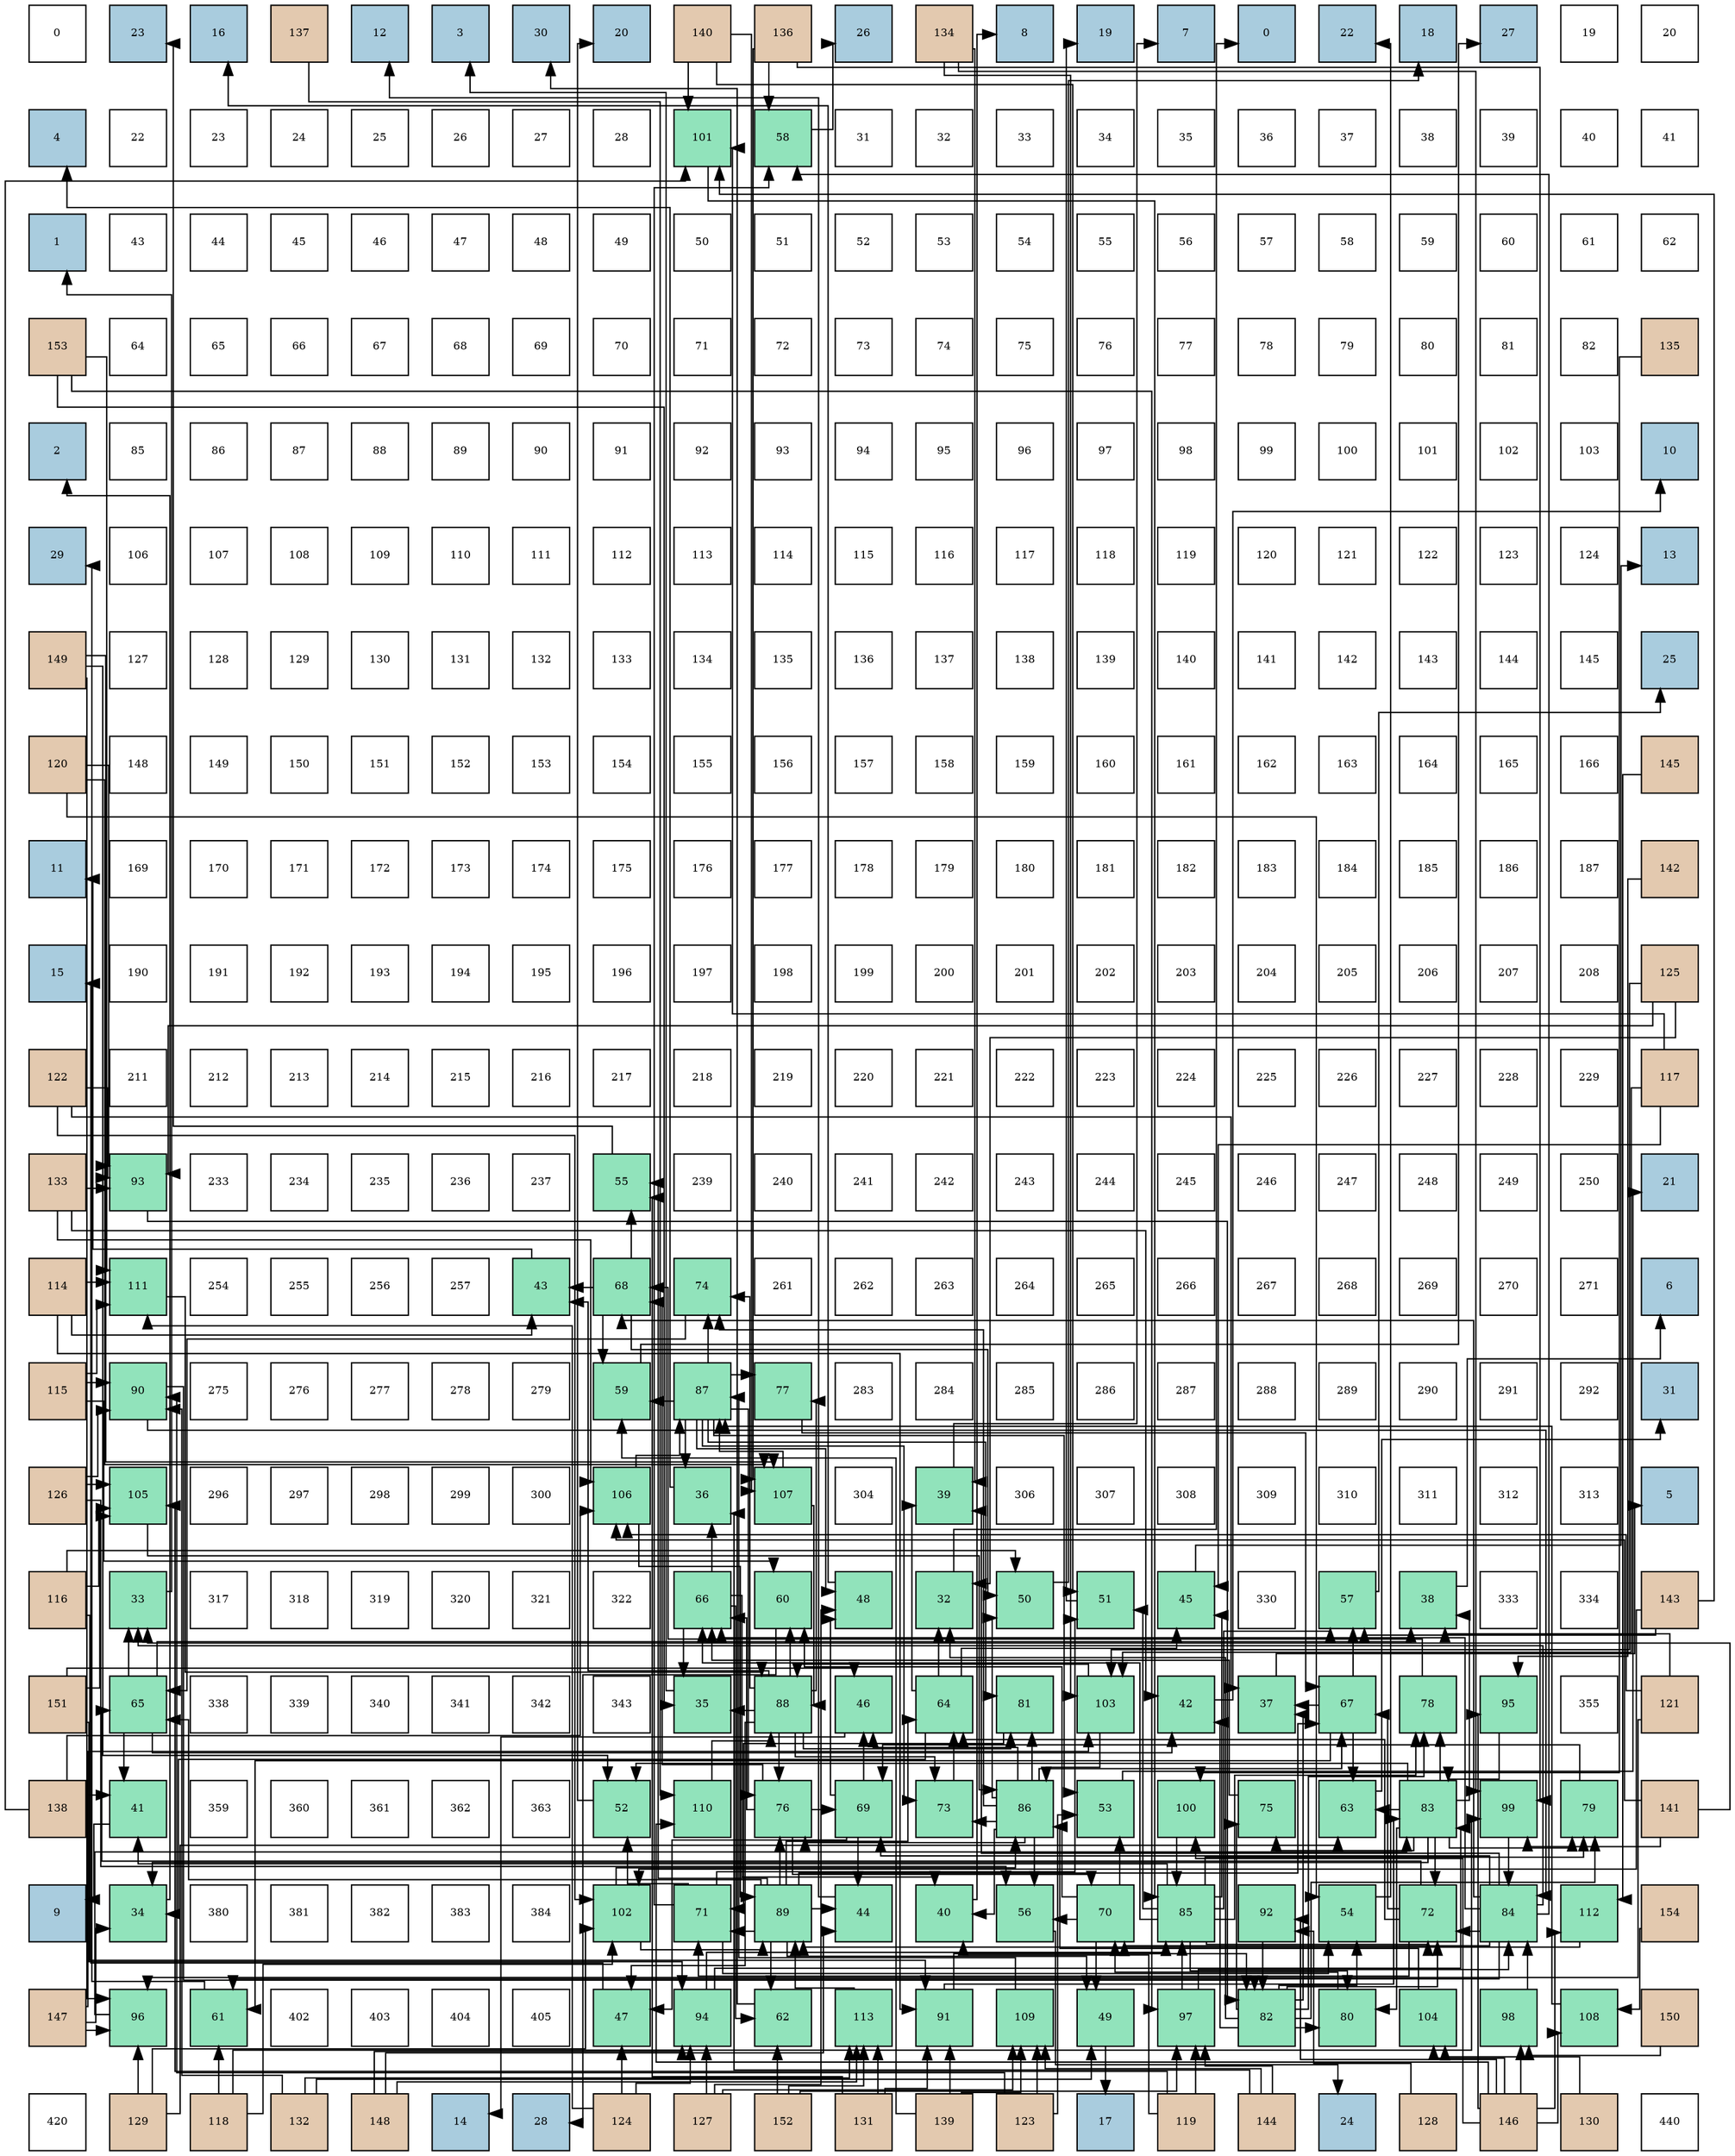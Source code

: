 digraph layout{
 rankdir=TB;
 splines=ortho;
 node [style=filled shape=square fixedsize=true width=0.6];
0[label="0", fontsize=8, fillcolor="#ffffff"];
1[label="23", fontsize=8, fillcolor="#a9ccde"];
2[label="16", fontsize=8, fillcolor="#a9ccde"];
3[label="137", fontsize=8, fillcolor="#e3c9af"];
4[label="12", fontsize=8, fillcolor="#a9ccde"];
5[label="3", fontsize=8, fillcolor="#a9ccde"];
6[label="30", fontsize=8, fillcolor="#a9ccde"];
7[label="20", fontsize=8, fillcolor="#a9ccde"];
8[label="140", fontsize=8, fillcolor="#e3c9af"];
9[label="136", fontsize=8, fillcolor="#e3c9af"];
10[label="26", fontsize=8, fillcolor="#a9ccde"];
11[label="134", fontsize=8, fillcolor="#e3c9af"];
12[label="8", fontsize=8, fillcolor="#a9ccde"];
13[label="19", fontsize=8, fillcolor="#a9ccde"];
14[label="7", fontsize=8, fillcolor="#a9ccde"];
15[label="0", fontsize=8, fillcolor="#a9ccde"];
16[label="22", fontsize=8, fillcolor="#a9ccde"];
17[label="18", fontsize=8, fillcolor="#a9ccde"];
18[label="27", fontsize=8, fillcolor="#a9ccde"];
19[label="19", fontsize=8, fillcolor="#ffffff"];
20[label="20", fontsize=8, fillcolor="#ffffff"];
21[label="4", fontsize=8, fillcolor="#a9ccde"];
22[label="22", fontsize=8, fillcolor="#ffffff"];
23[label="23", fontsize=8, fillcolor="#ffffff"];
24[label="24", fontsize=8, fillcolor="#ffffff"];
25[label="25", fontsize=8, fillcolor="#ffffff"];
26[label="26", fontsize=8, fillcolor="#ffffff"];
27[label="27", fontsize=8, fillcolor="#ffffff"];
28[label="28", fontsize=8, fillcolor="#ffffff"];
29[label="101", fontsize=8, fillcolor="#91e3bb"];
30[label="58", fontsize=8, fillcolor="#91e3bb"];
31[label="31", fontsize=8, fillcolor="#ffffff"];
32[label="32", fontsize=8, fillcolor="#ffffff"];
33[label="33", fontsize=8, fillcolor="#ffffff"];
34[label="34", fontsize=8, fillcolor="#ffffff"];
35[label="35", fontsize=8, fillcolor="#ffffff"];
36[label="36", fontsize=8, fillcolor="#ffffff"];
37[label="37", fontsize=8, fillcolor="#ffffff"];
38[label="38", fontsize=8, fillcolor="#ffffff"];
39[label="39", fontsize=8, fillcolor="#ffffff"];
40[label="40", fontsize=8, fillcolor="#ffffff"];
41[label="41", fontsize=8, fillcolor="#ffffff"];
42[label="1", fontsize=8, fillcolor="#a9ccde"];
43[label="43", fontsize=8, fillcolor="#ffffff"];
44[label="44", fontsize=8, fillcolor="#ffffff"];
45[label="45", fontsize=8, fillcolor="#ffffff"];
46[label="46", fontsize=8, fillcolor="#ffffff"];
47[label="47", fontsize=8, fillcolor="#ffffff"];
48[label="48", fontsize=8, fillcolor="#ffffff"];
49[label="49", fontsize=8, fillcolor="#ffffff"];
50[label="50", fontsize=8, fillcolor="#ffffff"];
51[label="51", fontsize=8, fillcolor="#ffffff"];
52[label="52", fontsize=8, fillcolor="#ffffff"];
53[label="53", fontsize=8, fillcolor="#ffffff"];
54[label="54", fontsize=8, fillcolor="#ffffff"];
55[label="55", fontsize=8, fillcolor="#ffffff"];
56[label="56", fontsize=8, fillcolor="#ffffff"];
57[label="57", fontsize=8, fillcolor="#ffffff"];
58[label="58", fontsize=8, fillcolor="#ffffff"];
59[label="59", fontsize=8, fillcolor="#ffffff"];
60[label="60", fontsize=8, fillcolor="#ffffff"];
61[label="61", fontsize=8, fillcolor="#ffffff"];
62[label="62", fontsize=8, fillcolor="#ffffff"];
63[label="153", fontsize=8, fillcolor="#e3c9af"];
64[label="64", fontsize=8, fillcolor="#ffffff"];
65[label="65", fontsize=8, fillcolor="#ffffff"];
66[label="66", fontsize=8, fillcolor="#ffffff"];
67[label="67", fontsize=8, fillcolor="#ffffff"];
68[label="68", fontsize=8, fillcolor="#ffffff"];
69[label="69", fontsize=8, fillcolor="#ffffff"];
70[label="70", fontsize=8, fillcolor="#ffffff"];
71[label="71", fontsize=8, fillcolor="#ffffff"];
72[label="72", fontsize=8, fillcolor="#ffffff"];
73[label="73", fontsize=8, fillcolor="#ffffff"];
74[label="74", fontsize=8, fillcolor="#ffffff"];
75[label="75", fontsize=8, fillcolor="#ffffff"];
76[label="76", fontsize=8, fillcolor="#ffffff"];
77[label="77", fontsize=8, fillcolor="#ffffff"];
78[label="78", fontsize=8, fillcolor="#ffffff"];
79[label="79", fontsize=8, fillcolor="#ffffff"];
80[label="80", fontsize=8, fillcolor="#ffffff"];
81[label="81", fontsize=8, fillcolor="#ffffff"];
82[label="82", fontsize=8, fillcolor="#ffffff"];
83[label="135", fontsize=8, fillcolor="#e3c9af"];
84[label="2", fontsize=8, fillcolor="#a9ccde"];
85[label="85", fontsize=8, fillcolor="#ffffff"];
86[label="86", fontsize=8, fillcolor="#ffffff"];
87[label="87", fontsize=8, fillcolor="#ffffff"];
88[label="88", fontsize=8, fillcolor="#ffffff"];
89[label="89", fontsize=8, fillcolor="#ffffff"];
90[label="90", fontsize=8, fillcolor="#ffffff"];
91[label="91", fontsize=8, fillcolor="#ffffff"];
92[label="92", fontsize=8, fillcolor="#ffffff"];
93[label="93", fontsize=8, fillcolor="#ffffff"];
94[label="94", fontsize=8, fillcolor="#ffffff"];
95[label="95", fontsize=8, fillcolor="#ffffff"];
96[label="96", fontsize=8, fillcolor="#ffffff"];
97[label="97", fontsize=8, fillcolor="#ffffff"];
98[label="98", fontsize=8, fillcolor="#ffffff"];
99[label="99", fontsize=8, fillcolor="#ffffff"];
100[label="100", fontsize=8, fillcolor="#ffffff"];
101[label="101", fontsize=8, fillcolor="#ffffff"];
102[label="102", fontsize=8, fillcolor="#ffffff"];
103[label="103", fontsize=8, fillcolor="#ffffff"];
104[label="10", fontsize=8, fillcolor="#a9ccde"];
105[label="29", fontsize=8, fillcolor="#a9ccde"];
106[label="106", fontsize=8, fillcolor="#ffffff"];
107[label="107", fontsize=8, fillcolor="#ffffff"];
108[label="108", fontsize=8, fillcolor="#ffffff"];
109[label="109", fontsize=8, fillcolor="#ffffff"];
110[label="110", fontsize=8, fillcolor="#ffffff"];
111[label="111", fontsize=8, fillcolor="#ffffff"];
112[label="112", fontsize=8, fillcolor="#ffffff"];
113[label="113", fontsize=8, fillcolor="#ffffff"];
114[label="114", fontsize=8, fillcolor="#ffffff"];
115[label="115", fontsize=8, fillcolor="#ffffff"];
116[label="116", fontsize=8, fillcolor="#ffffff"];
117[label="117", fontsize=8, fillcolor="#ffffff"];
118[label="118", fontsize=8, fillcolor="#ffffff"];
119[label="119", fontsize=8, fillcolor="#ffffff"];
120[label="120", fontsize=8, fillcolor="#ffffff"];
121[label="121", fontsize=8, fillcolor="#ffffff"];
122[label="122", fontsize=8, fillcolor="#ffffff"];
123[label="123", fontsize=8, fillcolor="#ffffff"];
124[label="124", fontsize=8, fillcolor="#ffffff"];
125[label="13", fontsize=8, fillcolor="#a9ccde"];
126[label="149", fontsize=8, fillcolor="#e3c9af"];
127[label="127", fontsize=8, fillcolor="#ffffff"];
128[label="128", fontsize=8, fillcolor="#ffffff"];
129[label="129", fontsize=8, fillcolor="#ffffff"];
130[label="130", fontsize=8, fillcolor="#ffffff"];
131[label="131", fontsize=8, fillcolor="#ffffff"];
132[label="132", fontsize=8, fillcolor="#ffffff"];
133[label="133", fontsize=8, fillcolor="#ffffff"];
134[label="134", fontsize=8, fillcolor="#ffffff"];
135[label="135", fontsize=8, fillcolor="#ffffff"];
136[label="136", fontsize=8, fillcolor="#ffffff"];
137[label="137", fontsize=8, fillcolor="#ffffff"];
138[label="138", fontsize=8, fillcolor="#ffffff"];
139[label="139", fontsize=8, fillcolor="#ffffff"];
140[label="140", fontsize=8, fillcolor="#ffffff"];
141[label="141", fontsize=8, fillcolor="#ffffff"];
142[label="142", fontsize=8, fillcolor="#ffffff"];
143[label="143", fontsize=8, fillcolor="#ffffff"];
144[label="144", fontsize=8, fillcolor="#ffffff"];
145[label="145", fontsize=8, fillcolor="#ffffff"];
146[label="25", fontsize=8, fillcolor="#a9ccde"];
147[label="120", fontsize=8, fillcolor="#e3c9af"];
148[label="148", fontsize=8, fillcolor="#ffffff"];
149[label="149", fontsize=8, fillcolor="#ffffff"];
150[label="150", fontsize=8, fillcolor="#ffffff"];
151[label="151", fontsize=8, fillcolor="#ffffff"];
152[label="152", fontsize=8, fillcolor="#ffffff"];
153[label="153", fontsize=8, fillcolor="#ffffff"];
154[label="154", fontsize=8, fillcolor="#ffffff"];
155[label="155", fontsize=8, fillcolor="#ffffff"];
156[label="156", fontsize=8, fillcolor="#ffffff"];
157[label="157", fontsize=8, fillcolor="#ffffff"];
158[label="158", fontsize=8, fillcolor="#ffffff"];
159[label="159", fontsize=8, fillcolor="#ffffff"];
160[label="160", fontsize=8, fillcolor="#ffffff"];
161[label="161", fontsize=8, fillcolor="#ffffff"];
162[label="162", fontsize=8, fillcolor="#ffffff"];
163[label="163", fontsize=8, fillcolor="#ffffff"];
164[label="164", fontsize=8, fillcolor="#ffffff"];
165[label="165", fontsize=8, fillcolor="#ffffff"];
166[label="166", fontsize=8, fillcolor="#ffffff"];
167[label="145", fontsize=8, fillcolor="#e3c9af"];
168[label="11", fontsize=8, fillcolor="#a9ccde"];
169[label="169", fontsize=8, fillcolor="#ffffff"];
170[label="170", fontsize=8, fillcolor="#ffffff"];
171[label="171", fontsize=8, fillcolor="#ffffff"];
172[label="172", fontsize=8, fillcolor="#ffffff"];
173[label="173", fontsize=8, fillcolor="#ffffff"];
174[label="174", fontsize=8, fillcolor="#ffffff"];
175[label="175", fontsize=8, fillcolor="#ffffff"];
176[label="176", fontsize=8, fillcolor="#ffffff"];
177[label="177", fontsize=8, fillcolor="#ffffff"];
178[label="178", fontsize=8, fillcolor="#ffffff"];
179[label="179", fontsize=8, fillcolor="#ffffff"];
180[label="180", fontsize=8, fillcolor="#ffffff"];
181[label="181", fontsize=8, fillcolor="#ffffff"];
182[label="182", fontsize=8, fillcolor="#ffffff"];
183[label="183", fontsize=8, fillcolor="#ffffff"];
184[label="184", fontsize=8, fillcolor="#ffffff"];
185[label="185", fontsize=8, fillcolor="#ffffff"];
186[label="186", fontsize=8, fillcolor="#ffffff"];
187[label="187", fontsize=8, fillcolor="#ffffff"];
188[label="142", fontsize=8, fillcolor="#e3c9af"];
189[label="15", fontsize=8, fillcolor="#a9ccde"];
190[label="190", fontsize=8, fillcolor="#ffffff"];
191[label="191", fontsize=8, fillcolor="#ffffff"];
192[label="192", fontsize=8, fillcolor="#ffffff"];
193[label="193", fontsize=8, fillcolor="#ffffff"];
194[label="194", fontsize=8, fillcolor="#ffffff"];
195[label="195", fontsize=8, fillcolor="#ffffff"];
196[label="196", fontsize=8, fillcolor="#ffffff"];
197[label="197", fontsize=8, fillcolor="#ffffff"];
198[label="198", fontsize=8, fillcolor="#ffffff"];
199[label="199", fontsize=8, fillcolor="#ffffff"];
200[label="200", fontsize=8, fillcolor="#ffffff"];
201[label="201", fontsize=8, fillcolor="#ffffff"];
202[label="202", fontsize=8, fillcolor="#ffffff"];
203[label="203", fontsize=8, fillcolor="#ffffff"];
204[label="204", fontsize=8, fillcolor="#ffffff"];
205[label="205", fontsize=8, fillcolor="#ffffff"];
206[label="206", fontsize=8, fillcolor="#ffffff"];
207[label="207", fontsize=8, fillcolor="#ffffff"];
208[label="208", fontsize=8, fillcolor="#ffffff"];
209[label="125", fontsize=8, fillcolor="#e3c9af"];
210[label="122", fontsize=8, fillcolor="#e3c9af"];
211[label="211", fontsize=8, fillcolor="#ffffff"];
212[label="212", fontsize=8, fillcolor="#ffffff"];
213[label="213", fontsize=8, fillcolor="#ffffff"];
214[label="214", fontsize=8, fillcolor="#ffffff"];
215[label="215", fontsize=8, fillcolor="#ffffff"];
216[label="216", fontsize=8, fillcolor="#ffffff"];
217[label="217", fontsize=8, fillcolor="#ffffff"];
218[label="218", fontsize=8, fillcolor="#ffffff"];
219[label="219", fontsize=8, fillcolor="#ffffff"];
220[label="220", fontsize=8, fillcolor="#ffffff"];
221[label="221", fontsize=8, fillcolor="#ffffff"];
222[label="222", fontsize=8, fillcolor="#ffffff"];
223[label="223", fontsize=8, fillcolor="#ffffff"];
224[label="224", fontsize=8, fillcolor="#ffffff"];
225[label="225", fontsize=8, fillcolor="#ffffff"];
226[label="226", fontsize=8, fillcolor="#ffffff"];
227[label="227", fontsize=8, fillcolor="#ffffff"];
228[label="228", fontsize=8, fillcolor="#ffffff"];
229[label="229", fontsize=8, fillcolor="#ffffff"];
230[label="117", fontsize=8, fillcolor="#e3c9af"];
231[label="133", fontsize=8, fillcolor="#e3c9af"];
232[label="93", fontsize=8, fillcolor="#91e3bb"];
233[label="233", fontsize=8, fillcolor="#ffffff"];
234[label="234", fontsize=8, fillcolor="#ffffff"];
235[label="235", fontsize=8, fillcolor="#ffffff"];
236[label="236", fontsize=8, fillcolor="#ffffff"];
237[label="237", fontsize=8, fillcolor="#ffffff"];
238[label="55", fontsize=8, fillcolor="#91e3bb"];
239[label="239", fontsize=8, fillcolor="#ffffff"];
240[label="240", fontsize=8, fillcolor="#ffffff"];
241[label="241", fontsize=8, fillcolor="#ffffff"];
242[label="242", fontsize=8, fillcolor="#ffffff"];
243[label="243", fontsize=8, fillcolor="#ffffff"];
244[label="244", fontsize=8, fillcolor="#ffffff"];
245[label="245", fontsize=8, fillcolor="#ffffff"];
246[label="246", fontsize=8, fillcolor="#ffffff"];
247[label="247", fontsize=8, fillcolor="#ffffff"];
248[label="248", fontsize=8, fillcolor="#ffffff"];
249[label="249", fontsize=8, fillcolor="#ffffff"];
250[label="250", fontsize=8, fillcolor="#ffffff"];
251[label="21", fontsize=8, fillcolor="#a9ccde"];
252[label="114", fontsize=8, fillcolor="#e3c9af"];
253[label="111", fontsize=8, fillcolor="#91e3bb"];
254[label="254", fontsize=8, fillcolor="#ffffff"];
255[label="255", fontsize=8, fillcolor="#ffffff"];
256[label="256", fontsize=8, fillcolor="#ffffff"];
257[label="257", fontsize=8, fillcolor="#ffffff"];
258[label="43", fontsize=8, fillcolor="#91e3bb"];
259[label="68", fontsize=8, fillcolor="#91e3bb"];
260[label="74", fontsize=8, fillcolor="#91e3bb"];
261[label="261", fontsize=8, fillcolor="#ffffff"];
262[label="262", fontsize=8, fillcolor="#ffffff"];
263[label="263", fontsize=8, fillcolor="#ffffff"];
264[label="264", fontsize=8, fillcolor="#ffffff"];
265[label="265", fontsize=8, fillcolor="#ffffff"];
266[label="266", fontsize=8, fillcolor="#ffffff"];
267[label="267", fontsize=8, fillcolor="#ffffff"];
268[label="268", fontsize=8, fillcolor="#ffffff"];
269[label="269", fontsize=8, fillcolor="#ffffff"];
270[label="270", fontsize=8, fillcolor="#ffffff"];
271[label="271", fontsize=8, fillcolor="#ffffff"];
272[label="6", fontsize=8, fillcolor="#a9ccde"];
273[label="115", fontsize=8, fillcolor="#e3c9af"];
274[label="90", fontsize=8, fillcolor="#91e3bb"];
275[label="275", fontsize=8, fillcolor="#ffffff"];
276[label="276", fontsize=8, fillcolor="#ffffff"];
277[label="277", fontsize=8, fillcolor="#ffffff"];
278[label="278", fontsize=8, fillcolor="#ffffff"];
279[label="279", fontsize=8, fillcolor="#ffffff"];
280[label="59", fontsize=8, fillcolor="#91e3bb"];
281[label="87", fontsize=8, fillcolor="#91e3bb"];
282[label="77", fontsize=8, fillcolor="#91e3bb"];
283[label="283", fontsize=8, fillcolor="#ffffff"];
284[label="284", fontsize=8, fillcolor="#ffffff"];
285[label="285", fontsize=8, fillcolor="#ffffff"];
286[label="286", fontsize=8, fillcolor="#ffffff"];
287[label="287", fontsize=8, fillcolor="#ffffff"];
288[label="288", fontsize=8, fillcolor="#ffffff"];
289[label="289", fontsize=8, fillcolor="#ffffff"];
290[label="290", fontsize=8, fillcolor="#ffffff"];
291[label="291", fontsize=8, fillcolor="#ffffff"];
292[label="292", fontsize=8, fillcolor="#ffffff"];
293[label="31", fontsize=8, fillcolor="#a9ccde"];
294[label="126", fontsize=8, fillcolor="#e3c9af"];
295[label="105", fontsize=8, fillcolor="#91e3bb"];
296[label="296", fontsize=8, fillcolor="#ffffff"];
297[label="297", fontsize=8, fillcolor="#ffffff"];
298[label="298", fontsize=8, fillcolor="#ffffff"];
299[label="299", fontsize=8, fillcolor="#ffffff"];
300[label="300", fontsize=8, fillcolor="#ffffff"];
301[label="106", fontsize=8, fillcolor="#91e3bb"];
302[label="36", fontsize=8, fillcolor="#91e3bb"];
303[label="107", fontsize=8, fillcolor="#91e3bb"];
304[label="304", fontsize=8, fillcolor="#ffffff"];
305[label="39", fontsize=8, fillcolor="#91e3bb"];
306[label="306", fontsize=8, fillcolor="#ffffff"];
307[label="307", fontsize=8, fillcolor="#ffffff"];
308[label="308", fontsize=8, fillcolor="#ffffff"];
309[label="309", fontsize=8, fillcolor="#ffffff"];
310[label="310", fontsize=8, fillcolor="#ffffff"];
311[label="311", fontsize=8, fillcolor="#ffffff"];
312[label="312", fontsize=8, fillcolor="#ffffff"];
313[label="313", fontsize=8, fillcolor="#ffffff"];
314[label="5", fontsize=8, fillcolor="#a9ccde"];
315[label="116", fontsize=8, fillcolor="#e3c9af"];
316[label="33", fontsize=8, fillcolor="#91e3bb"];
317[label="317", fontsize=8, fillcolor="#ffffff"];
318[label="318", fontsize=8, fillcolor="#ffffff"];
319[label="319", fontsize=8, fillcolor="#ffffff"];
320[label="320", fontsize=8, fillcolor="#ffffff"];
321[label="321", fontsize=8, fillcolor="#ffffff"];
322[label="322", fontsize=8, fillcolor="#ffffff"];
323[label="66", fontsize=8, fillcolor="#91e3bb"];
324[label="60", fontsize=8, fillcolor="#91e3bb"];
325[label="48", fontsize=8, fillcolor="#91e3bb"];
326[label="32", fontsize=8, fillcolor="#91e3bb"];
327[label="50", fontsize=8, fillcolor="#91e3bb"];
328[label="51", fontsize=8, fillcolor="#91e3bb"];
329[label="45", fontsize=8, fillcolor="#91e3bb"];
330[label="330", fontsize=8, fillcolor="#ffffff"];
331[label="57", fontsize=8, fillcolor="#91e3bb"];
332[label="38", fontsize=8, fillcolor="#91e3bb"];
333[label="333", fontsize=8, fillcolor="#ffffff"];
334[label="334", fontsize=8, fillcolor="#ffffff"];
335[label="143", fontsize=8, fillcolor="#e3c9af"];
336[label="151", fontsize=8, fillcolor="#e3c9af"];
337[label="65", fontsize=8, fillcolor="#91e3bb"];
338[label="338", fontsize=8, fillcolor="#ffffff"];
339[label="339", fontsize=8, fillcolor="#ffffff"];
340[label="340", fontsize=8, fillcolor="#ffffff"];
341[label="341", fontsize=8, fillcolor="#ffffff"];
342[label="342", fontsize=8, fillcolor="#ffffff"];
343[label="343", fontsize=8, fillcolor="#ffffff"];
344[label="35", fontsize=8, fillcolor="#91e3bb"];
345[label="88", fontsize=8, fillcolor="#91e3bb"];
346[label="46", fontsize=8, fillcolor="#91e3bb"];
347[label="64", fontsize=8, fillcolor="#91e3bb"];
348[label="81", fontsize=8, fillcolor="#91e3bb"];
349[label="103", fontsize=8, fillcolor="#91e3bb"];
350[label="42", fontsize=8, fillcolor="#91e3bb"];
351[label="37", fontsize=8, fillcolor="#91e3bb"];
352[label="67", fontsize=8, fillcolor="#91e3bb"];
353[label="78", fontsize=8, fillcolor="#91e3bb"];
354[label="95", fontsize=8, fillcolor="#91e3bb"];
355[label="355", fontsize=8, fillcolor="#ffffff"];
356[label="121", fontsize=8, fillcolor="#e3c9af"];
357[label="138", fontsize=8, fillcolor="#e3c9af"];
358[label="41", fontsize=8, fillcolor="#91e3bb"];
359[label="359", fontsize=8, fillcolor="#ffffff"];
360[label="360", fontsize=8, fillcolor="#ffffff"];
361[label="361", fontsize=8, fillcolor="#ffffff"];
362[label="362", fontsize=8, fillcolor="#ffffff"];
363[label="363", fontsize=8, fillcolor="#ffffff"];
364[label="52", fontsize=8, fillcolor="#91e3bb"];
365[label="110", fontsize=8, fillcolor="#91e3bb"];
366[label="76", fontsize=8, fillcolor="#91e3bb"];
367[label="69", fontsize=8, fillcolor="#91e3bb"];
368[label="73", fontsize=8, fillcolor="#91e3bb"];
369[label="86", fontsize=8, fillcolor="#91e3bb"];
370[label="53", fontsize=8, fillcolor="#91e3bb"];
371[label="100", fontsize=8, fillcolor="#91e3bb"];
372[label="75", fontsize=8, fillcolor="#91e3bb"];
373[label="63", fontsize=8, fillcolor="#91e3bb"];
374[label="83", fontsize=8, fillcolor="#91e3bb"];
375[label="99", fontsize=8, fillcolor="#91e3bb"];
376[label="79", fontsize=8, fillcolor="#91e3bb"];
377[label="141", fontsize=8, fillcolor="#e3c9af"];
378[label="9", fontsize=8, fillcolor="#a9ccde"];
379[label="34", fontsize=8, fillcolor="#91e3bb"];
380[label="380", fontsize=8, fillcolor="#ffffff"];
381[label="381", fontsize=8, fillcolor="#ffffff"];
382[label="382", fontsize=8, fillcolor="#ffffff"];
383[label="383", fontsize=8, fillcolor="#ffffff"];
384[label="384", fontsize=8, fillcolor="#ffffff"];
385[label="102", fontsize=8, fillcolor="#91e3bb"];
386[label="71", fontsize=8, fillcolor="#91e3bb"];
387[label="89", fontsize=8, fillcolor="#91e3bb"];
388[label="44", fontsize=8, fillcolor="#91e3bb"];
389[label="40", fontsize=8, fillcolor="#91e3bb"];
390[label="56", fontsize=8, fillcolor="#91e3bb"];
391[label="70", fontsize=8, fillcolor="#91e3bb"];
392[label="85", fontsize=8, fillcolor="#91e3bb"];
393[label="92", fontsize=8, fillcolor="#91e3bb"];
394[label="54", fontsize=8, fillcolor="#91e3bb"];
395[label="72", fontsize=8, fillcolor="#91e3bb"];
396[label="84", fontsize=8, fillcolor="#91e3bb"];
397[label="112", fontsize=8, fillcolor="#91e3bb"];
398[label="154", fontsize=8, fillcolor="#e3c9af"];
399[label="147", fontsize=8, fillcolor="#e3c9af"];
400[label="96", fontsize=8, fillcolor="#91e3bb"];
401[label="61", fontsize=8, fillcolor="#91e3bb"];
402[label="402", fontsize=8, fillcolor="#ffffff"];
403[label="403", fontsize=8, fillcolor="#ffffff"];
404[label="404", fontsize=8, fillcolor="#ffffff"];
405[label="405", fontsize=8, fillcolor="#ffffff"];
406[label="47", fontsize=8, fillcolor="#91e3bb"];
407[label="94", fontsize=8, fillcolor="#91e3bb"];
408[label="62", fontsize=8, fillcolor="#91e3bb"];
409[label="113", fontsize=8, fillcolor="#91e3bb"];
410[label="91", fontsize=8, fillcolor="#91e3bb"];
411[label="109", fontsize=8, fillcolor="#91e3bb"];
412[label="49", fontsize=8, fillcolor="#91e3bb"];
413[label="97", fontsize=8, fillcolor="#91e3bb"];
414[label="82", fontsize=8, fillcolor="#91e3bb"];
415[label="80", fontsize=8, fillcolor="#91e3bb"];
416[label="104", fontsize=8, fillcolor="#91e3bb"];
417[label="98", fontsize=8, fillcolor="#91e3bb"];
418[label="108", fontsize=8, fillcolor="#91e3bb"];
419[label="150", fontsize=8, fillcolor="#e3c9af"];
420[label="420", fontsize=8, fillcolor="#ffffff"];
421[label="129", fontsize=8, fillcolor="#e3c9af"];
422[label="118", fontsize=8, fillcolor="#e3c9af"];
423[label="132", fontsize=8, fillcolor="#e3c9af"];
424[label="148", fontsize=8, fillcolor="#e3c9af"];
425[label="14", fontsize=8, fillcolor="#a9ccde"];
426[label="28", fontsize=8, fillcolor="#a9ccde"];
427[label="124", fontsize=8, fillcolor="#e3c9af"];
428[label="127", fontsize=8, fillcolor="#e3c9af"];
429[label="152", fontsize=8, fillcolor="#e3c9af"];
430[label="131", fontsize=8, fillcolor="#e3c9af"];
431[label="139", fontsize=8, fillcolor="#e3c9af"];
432[label="123", fontsize=8, fillcolor="#e3c9af"];
433[label="17", fontsize=8, fillcolor="#a9ccde"];
434[label="119", fontsize=8, fillcolor="#e3c9af"];
435[label="144", fontsize=8, fillcolor="#e3c9af"];
436[label="24", fontsize=8, fillcolor="#a9ccde"];
437[label="128", fontsize=8, fillcolor="#e3c9af"];
438[label="146", fontsize=8, fillcolor="#e3c9af"];
439[label="130", fontsize=8, fillcolor="#e3c9af"];
440[label="440", fontsize=8, fillcolor="#ffffff"];
edge [constraint=false, style=vis];326 -> 15;
316 -> 42;
379 -> 84;
344 -> 5;
302 -> 21;
351 -> 314;
332 -> 272;
305 -> 14;
389 -> 12;
358 -> 378;
350 -> 104;
258 -> 168;
388 -> 4;
329 -> 125;
346 -> 425;
406 -> 189;
325 -> 2;
412 -> 433;
327 -> 17;
328 -> 13;
364 -> 7;
370 -> 251;
394 -> 16;
238 -> 1;
390 -> 436;
331 -> 146;
30 -> 10;
280 -> 18;
324 -> 426;
401 -> 105;
408 -> 6;
373 -> 293;
347 -> 326;
347 -> 379;
347 -> 305;
347 -> 329;
337 -> 316;
337 -> 332;
337 -> 358;
337 -> 350;
323 -> 344;
323 -> 302;
323 -> 389;
323 -> 408;
352 -> 351;
352 -> 331;
352 -> 401;
352 -> 373;
259 -> 258;
259 -> 327;
259 -> 238;
259 -> 280;
367 -> 388;
367 -> 346;
367 -> 406;
367 -> 325;
391 -> 412;
391 -> 370;
391 -> 390;
391 -> 324;
386 -> 328;
386 -> 364;
386 -> 394;
386 -> 30;
395 -> 347;
395 -> 337;
395 -> 352;
395 -> 386;
368 -> 347;
260 -> 337;
372 -> 323;
366 -> 323;
366 -> 259;
366 -> 367;
366 -> 391;
282 -> 352;
353 -> 259;
376 -> 367;
415 -> 391;
348 -> 386;
414 -> 326;
414 -> 351;
414 -> 350;
414 -> 394;
414 -> 395;
414 -> 372;
414 -> 353;
414 -> 376;
414 -> 415;
374 -> 379;
374 -> 332;
374 -> 364;
374 -> 373;
374 -> 395;
374 -> 372;
374 -> 353;
374 -> 376;
374 -> 415;
396 -> 316;
396 -> 305;
396 -> 30;
396 -> 401;
396 -> 323;
396 -> 259;
396 -> 367;
396 -> 391;
396 -> 395;
392 -> 358;
392 -> 329;
392 -> 328;
392 -> 331;
392 -> 323;
392 -> 395;
392 -> 353;
392 -> 376;
392 -> 415;
369 -> 389;
369 -> 346;
369 -> 327;
369 -> 390;
369 -> 352;
369 -> 368;
369 -> 260;
369 -> 366;
369 -> 348;
281 -> 302;
281 -> 325;
281 -> 370;
281 -> 280;
281 -> 368;
281 -> 260;
281 -> 366;
281 -> 282;
281 -> 348;
345 -> 344;
345 -> 258;
345 -> 406;
345 -> 324;
345 -> 368;
345 -> 260;
345 -> 366;
345 -> 282;
345 -> 348;
387 -> 388;
387 -> 412;
387 -> 238;
387 -> 408;
387 -> 347;
387 -> 337;
387 -> 352;
387 -> 386;
387 -> 366;
274 -> 414;
274 -> 396;
410 -> 414;
410 -> 374;
393 -> 414;
232 -> 414;
407 -> 374;
407 -> 392;
354 -> 374;
400 -> 374;
413 -> 396;
413 -> 392;
417 -> 396;
375 -> 396;
371 -> 392;
29 -> 392;
385 -> 369;
385 -> 387;
349 -> 369;
349 -> 345;
416 -> 369;
295 -> 369;
301 -> 281;
301 -> 387;
303 -> 281;
303 -> 345;
418 -> 281;
411 -> 281;
365 -> 345;
253 -> 345;
397 -> 387;
409 -> 387;
252 -> 258;
252 -> 410;
252 -> 253;
273 -> 324;
273 -> 274;
273 -> 253;
315 -> 327;
315 -> 410;
315 -> 295;
230 -> 329;
230 -> 29;
230 -> 349;
422 -> 401;
422 -> 375;
422 -> 385;
434 -> 389;
434 -> 413;
434 -> 295;
147 -> 394;
147 -> 232;
147 -> 303;
356 -> 332;
356 -> 400;
356 -> 301;
210 -> 351;
210 -> 232;
210 -> 385;
432 -> 370;
432 -> 274;
432 -> 411;
427 -> 406;
427 -> 407;
427 -> 253;
209 -> 326;
209 -> 232;
209 -> 349;
294 -> 390;
294 -> 274;
294 -> 295;
428 -> 325;
428 -> 407;
428 -> 411;
437 -> 393;
421 -> 373;
421 -> 400;
421 -> 385;
439 -> 416;
430 -> 238;
430 -> 410;
430 -> 409;
423 -> 412;
423 -> 274;
423 -> 409;
231 -> 350;
231 -> 232;
231 -> 301;
11 -> 305;
11 -> 375;
11 -> 349;
83 -> 371;
9 -> 30;
9 -> 375;
9 -> 303;
3 -> 365;
357 -> 358;
357 -> 29;
357 -> 301;
431 -> 280;
431 -> 410;
431 -> 411;
8 -> 328;
8 -> 29;
8 -> 303;
377 -> 316;
377 -> 375;
377 -> 301;
188 -> 354;
335 -> 331;
335 -> 29;
335 -> 385;
435 -> 302;
435 -> 413;
435 -> 411;
167 -> 397;
438 -> 393;
438 -> 354;
438 -> 417;
438 -> 371;
438 -> 416;
438 -> 418;
438 -> 365;
438 -> 397;
399 -> 379;
399 -> 400;
399 -> 349;
424 -> 388;
424 -> 407;
424 -> 409;
126 -> 364;
126 -> 400;
126 -> 303;
419 -> 417;
336 -> 346;
336 -> 407;
336 -> 295;
429 -> 408;
429 -> 413;
429 -> 409;
63 -> 344;
63 -> 413;
63 -> 253;
398 -> 418;
edge [constraint=true, style=invis];
0 -> 21 -> 42 -> 63 -> 84 -> 105 -> 126 -> 147 -> 168 -> 189 -> 210 -> 231 -> 252 -> 273 -> 294 -> 315 -> 336 -> 357 -> 378 -> 399 -> 420;
1 -> 22 -> 43 -> 64 -> 85 -> 106 -> 127 -> 148 -> 169 -> 190 -> 211 -> 232 -> 253 -> 274 -> 295 -> 316 -> 337 -> 358 -> 379 -> 400 -> 421;
2 -> 23 -> 44 -> 65 -> 86 -> 107 -> 128 -> 149 -> 170 -> 191 -> 212 -> 233 -> 254 -> 275 -> 296 -> 317 -> 338 -> 359 -> 380 -> 401 -> 422;
3 -> 24 -> 45 -> 66 -> 87 -> 108 -> 129 -> 150 -> 171 -> 192 -> 213 -> 234 -> 255 -> 276 -> 297 -> 318 -> 339 -> 360 -> 381 -> 402 -> 423;
4 -> 25 -> 46 -> 67 -> 88 -> 109 -> 130 -> 151 -> 172 -> 193 -> 214 -> 235 -> 256 -> 277 -> 298 -> 319 -> 340 -> 361 -> 382 -> 403 -> 424;
5 -> 26 -> 47 -> 68 -> 89 -> 110 -> 131 -> 152 -> 173 -> 194 -> 215 -> 236 -> 257 -> 278 -> 299 -> 320 -> 341 -> 362 -> 383 -> 404 -> 425;
6 -> 27 -> 48 -> 69 -> 90 -> 111 -> 132 -> 153 -> 174 -> 195 -> 216 -> 237 -> 258 -> 279 -> 300 -> 321 -> 342 -> 363 -> 384 -> 405 -> 426;
7 -> 28 -> 49 -> 70 -> 91 -> 112 -> 133 -> 154 -> 175 -> 196 -> 217 -> 238 -> 259 -> 280 -> 301 -> 322 -> 343 -> 364 -> 385 -> 406 -> 427;
8 -> 29 -> 50 -> 71 -> 92 -> 113 -> 134 -> 155 -> 176 -> 197 -> 218 -> 239 -> 260 -> 281 -> 302 -> 323 -> 344 -> 365 -> 386 -> 407 -> 428;
9 -> 30 -> 51 -> 72 -> 93 -> 114 -> 135 -> 156 -> 177 -> 198 -> 219 -> 240 -> 261 -> 282 -> 303 -> 324 -> 345 -> 366 -> 387 -> 408 -> 429;
10 -> 31 -> 52 -> 73 -> 94 -> 115 -> 136 -> 157 -> 178 -> 199 -> 220 -> 241 -> 262 -> 283 -> 304 -> 325 -> 346 -> 367 -> 388 -> 409 -> 430;
11 -> 32 -> 53 -> 74 -> 95 -> 116 -> 137 -> 158 -> 179 -> 200 -> 221 -> 242 -> 263 -> 284 -> 305 -> 326 -> 347 -> 368 -> 389 -> 410 -> 431;
12 -> 33 -> 54 -> 75 -> 96 -> 117 -> 138 -> 159 -> 180 -> 201 -> 222 -> 243 -> 264 -> 285 -> 306 -> 327 -> 348 -> 369 -> 390 -> 411 -> 432;
13 -> 34 -> 55 -> 76 -> 97 -> 118 -> 139 -> 160 -> 181 -> 202 -> 223 -> 244 -> 265 -> 286 -> 307 -> 328 -> 349 -> 370 -> 391 -> 412 -> 433;
14 -> 35 -> 56 -> 77 -> 98 -> 119 -> 140 -> 161 -> 182 -> 203 -> 224 -> 245 -> 266 -> 287 -> 308 -> 329 -> 350 -> 371 -> 392 -> 413 -> 434;
15 -> 36 -> 57 -> 78 -> 99 -> 120 -> 141 -> 162 -> 183 -> 204 -> 225 -> 246 -> 267 -> 288 -> 309 -> 330 -> 351 -> 372 -> 393 -> 414 -> 435;
16 -> 37 -> 58 -> 79 -> 100 -> 121 -> 142 -> 163 -> 184 -> 205 -> 226 -> 247 -> 268 -> 289 -> 310 -> 331 -> 352 -> 373 -> 394 -> 415 -> 436;
17 -> 38 -> 59 -> 80 -> 101 -> 122 -> 143 -> 164 -> 185 -> 206 -> 227 -> 248 -> 269 -> 290 -> 311 -> 332 -> 353 -> 374 -> 395 -> 416 -> 437;
18 -> 39 -> 60 -> 81 -> 102 -> 123 -> 144 -> 165 -> 186 -> 207 -> 228 -> 249 -> 270 -> 291 -> 312 -> 333 -> 354 -> 375 -> 396 -> 417 -> 438;
19 -> 40 -> 61 -> 82 -> 103 -> 124 -> 145 -> 166 -> 187 -> 208 -> 229 -> 250 -> 271 -> 292 -> 313 -> 334 -> 355 -> 376 -> 397 -> 418 -> 439;
20 -> 41 -> 62 -> 83 -> 104 -> 125 -> 146 -> 167 -> 188 -> 209 -> 230 -> 251 -> 272 -> 293 -> 314 -> 335 -> 356 -> 377 -> 398 -> 419 -> 440;
rank = same {0 -> 1 -> 2 -> 3 -> 4 -> 5 -> 6 -> 7 -> 8 -> 9 -> 10 -> 11 -> 12 -> 13 -> 14 -> 15 -> 16 -> 17 -> 18 -> 19 -> 20};
rank = same {21 -> 22 -> 23 -> 24 -> 25 -> 26 -> 27 -> 28 -> 29 -> 30 -> 31 -> 32 -> 33 -> 34 -> 35 -> 36 -> 37 -> 38 -> 39 -> 40 -> 41};
rank = same {42 -> 43 -> 44 -> 45 -> 46 -> 47 -> 48 -> 49 -> 50 -> 51 -> 52 -> 53 -> 54 -> 55 -> 56 -> 57 -> 58 -> 59 -> 60 -> 61 -> 62};
rank = same {63 -> 64 -> 65 -> 66 -> 67 -> 68 -> 69 -> 70 -> 71 -> 72 -> 73 -> 74 -> 75 -> 76 -> 77 -> 78 -> 79 -> 80 -> 81 -> 82 -> 83};
rank = same {84 -> 85 -> 86 -> 87 -> 88 -> 89 -> 90 -> 91 -> 92 -> 93 -> 94 -> 95 -> 96 -> 97 -> 98 -> 99 -> 100 -> 101 -> 102 -> 103 -> 104};
rank = same {105 -> 106 -> 107 -> 108 -> 109 -> 110 -> 111 -> 112 -> 113 -> 114 -> 115 -> 116 -> 117 -> 118 -> 119 -> 120 -> 121 -> 122 -> 123 -> 124 -> 125};
rank = same {126 -> 127 -> 128 -> 129 -> 130 -> 131 -> 132 -> 133 -> 134 -> 135 -> 136 -> 137 -> 138 -> 139 -> 140 -> 141 -> 142 -> 143 -> 144 -> 145 -> 146};
rank = same {147 -> 148 -> 149 -> 150 -> 151 -> 152 -> 153 -> 154 -> 155 -> 156 -> 157 -> 158 -> 159 -> 160 -> 161 -> 162 -> 163 -> 164 -> 165 -> 166 -> 167};
rank = same {168 -> 169 -> 170 -> 171 -> 172 -> 173 -> 174 -> 175 -> 176 -> 177 -> 178 -> 179 -> 180 -> 181 -> 182 -> 183 -> 184 -> 185 -> 186 -> 187 -> 188};
rank = same {189 -> 190 -> 191 -> 192 -> 193 -> 194 -> 195 -> 196 -> 197 -> 198 -> 199 -> 200 -> 201 -> 202 -> 203 -> 204 -> 205 -> 206 -> 207 -> 208 -> 209};
rank = same {210 -> 211 -> 212 -> 213 -> 214 -> 215 -> 216 -> 217 -> 218 -> 219 -> 220 -> 221 -> 222 -> 223 -> 224 -> 225 -> 226 -> 227 -> 228 -> 229 -> 230};
rank = same {231 -> 232 -> 233 -> 234 -> 235 -> 236 -> 237 -> 238 -> 239 -> 240 -> 241 -> 242 -> 243 -> 244 -> 245 -> 246 -> 247 -> 248 -> 249 -> 250 -> 251};
rank = same {252 -> 253 -> 254 -> 255 -> 256 -> 257 -> 258 -> 259 -> 260 -> 261 -> 262 -> 263 -> 264 -> 265 -> 266 -> 267 -> 268 -> 269 -> 270 -> 271 -> 272};
rank = same {273 -> 274 -> 275 -> 276 -> 277 -> 278 -> 279 -> 280 -> 281 -> 282 -> 283 -> 284 -> 285 -> 286 -> 287 -> 288 -> 289 -> 290 -> 291 -> 292 -> 293};
rank = same {294 -> 295 -> 296 -> 297 -> 298 -> 299 -> 300 -> 301 -> 302 -> 303 -> 304 -> 305 -> 306 -> 307 -> 308 -> 309 -> 310 -> 311 -> 312 -> 313 -> 314};
rank = same {315 -> 316 -> 317 -> 318 -> 319 -> 320 -> 321 -> 322 -> 323 -> 324 -> 325 -> 326 -> 327 -> 328 -> 329 -> 330 -> 331 -> 332 -> 333 -> 334 -> 335};
rank = same {336 -> 337 -> 338 -> 339 -> 340 -> 341 -> 342 -> 343 -> 344 -> 345 -> 346 -> 347 -> 348 -> 349 -> 350 -> 351 -> 352 -> 353 -> 354 -> 355 -> 356};
rank = same {357 -> 358 -> 359 -> 360 -> 361 -> 362 -> 363 -> 364 -> 365 -> 366 -> 367 -> 368 -> 369 -> 370 -> 371 -> 372 -> 373 -> 374 -> 375 -> 376 -> 377};
rank = same {378 -> 379 -> 380 -> 381 -> 382 -> 383 -> 384 -> 385 -> 386 -> 387 -> 388 -> 389 -> 390 -> 391 -> 392 -> 393 -> 394 -> 395 -> 396 -> 397 -> 398};
rank = same {399 -> 400 -> 401 -> 402 -> 403 -> 404 -> 405 -> 406 -> 407 -> 408 -> 409 -> 410 -> 411 -> 412 -> 413 -> 414 -> 415 -> 416 -> 417 -> 418 -> 419};
rank = same {420 -> 421 -> 422 -> 423 -> 424 -> 425 -> 426 -> 427 -> 428 -> 429 -> 430 -> 431 -> 432 -> 433 -> 434 -> 435 -> 436 -> 437 -> 438 -> 439 -> 440};
}